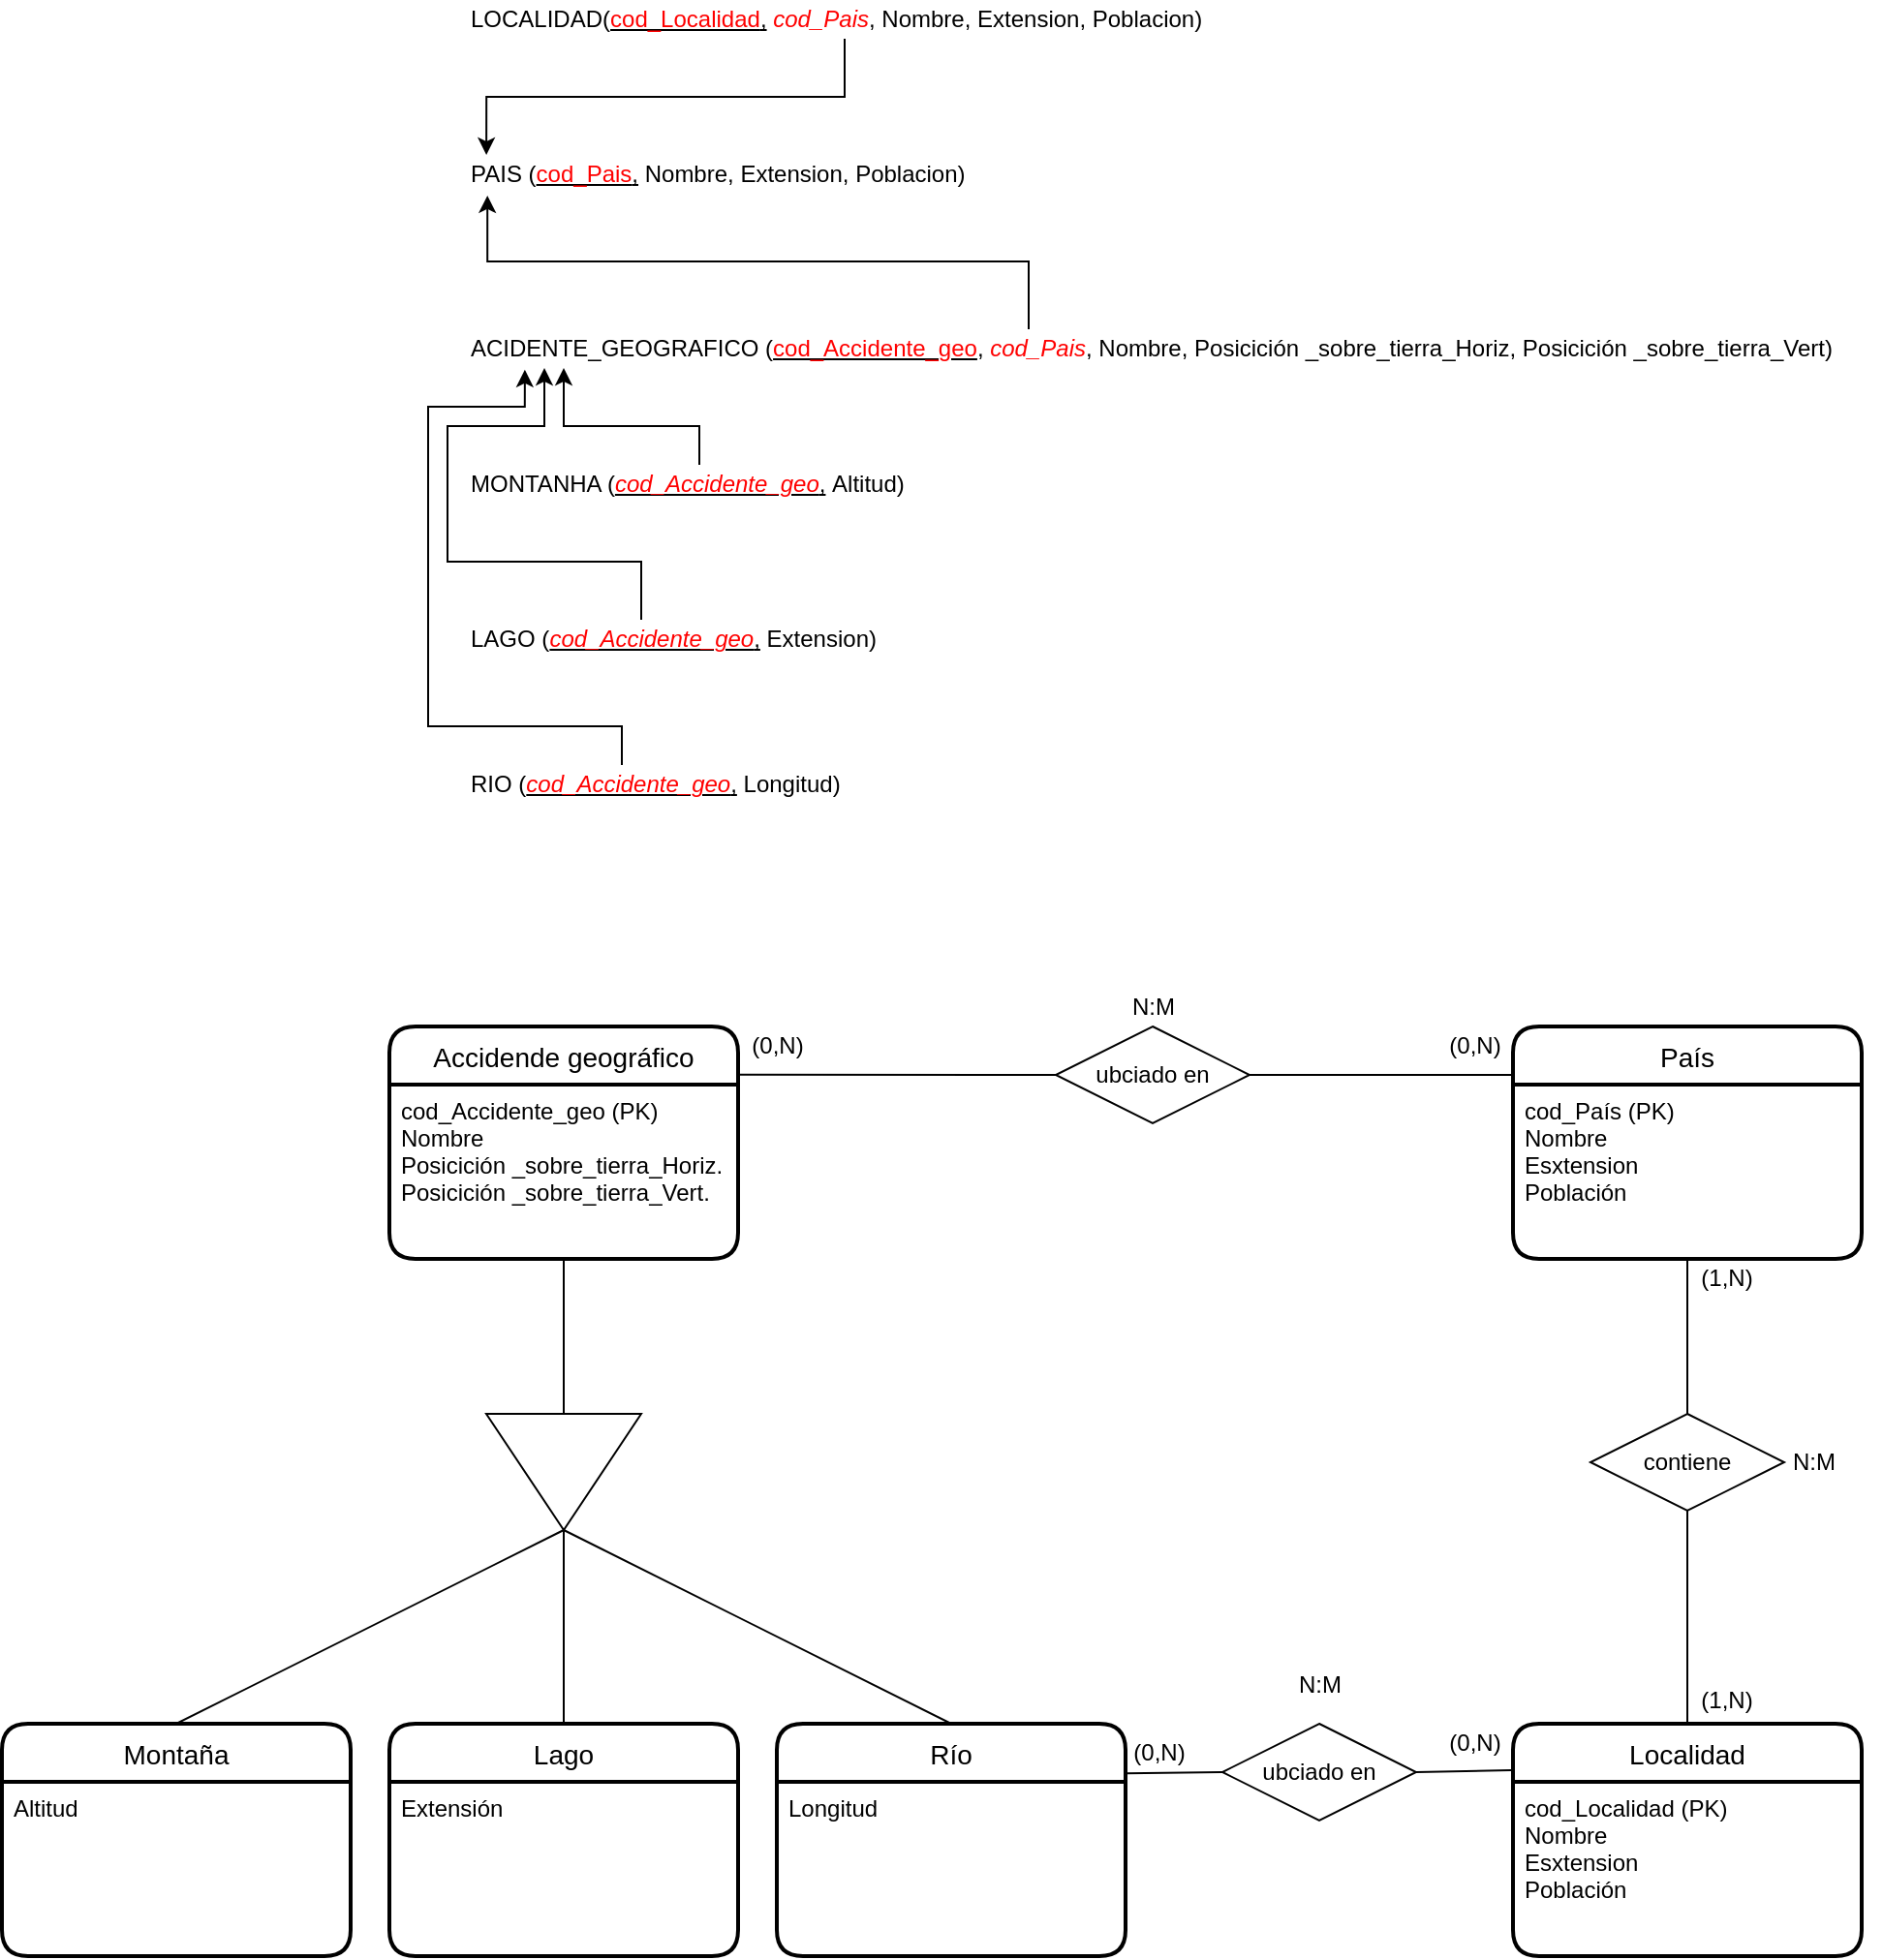 <mxfile version="14.5.1" type="device"><diagram id="p62gEFarTRqUmZHZk_WO" name="Página-1"><mxGraphModel dx="1598" dy="956" grid="1" gridSize="10" guides="1" tooltips="1" connect="1" arrows="1" fold="1" page="1" pageScale="1" pageWidth="827" pageHeight="1169" math="0" shadow="0"><root><mxCell id="0"/><mxCell id="1" parent="0"/><mxCell id="JZ5d0YYCOpqtNr8dqffD-17" style="edgeStyle=orthogonalEdgeStyle;rounded=0;orthogonalLoop=1;jettySize=auto;html=1;entryX=0.04;entryY=1.047;entryDx=0;entryDy=0;entryPerimeter=0;" parent="1" source="JZ5d0YYCOpqtNr8dqffD-1" target="JZ5d0YYCOpqtNr8dqffD-10" edge="1"><mxGeometry relative="1" as="geometry"><Array as="points"><mxPoint x="410" y="305"/><mxPoint x="131" y="305"/></Array></mxGeometry></mxCell><mxCell id="JZ5d0YYCOpqtNr8dqffD-1" value="ACIDENTE_GEOGRAFICO (&lt;u&gt;&lt;font color=&quot;#ff0000&quot;&gt;cod_Accidente_geo&lt;/font&gt;&lt;/u&gt;, &lt;i&gt;&lt;font color=&quot;#ff0000&quot;&gt;cod_Pais&lt;/font&gt;&lt;/i&gt;, Nombre, Posicición _sobre_tierra_Horiz, Posicición _sobre_tierra_Vert)" style="text;html=1;strokeColor=none;fillColor=none;align=left;verticalAlign=middle;whiteSpace=wrap;rounded=0;" parent="1" vertex="1"><mxGeometry x="120" y="340" width="730" height="20" as="geometry"/></mxCell><mxCell id="JZ5d0YYCOpqtNr8dqffD-7" style="edgeStyle=orthogonalEdgeStyle;rounded=0;orthogonalLoop=1;jettySize=auto;html=1;" parent="1" source="JZ5d0YYCOpqtNr8dqffD-2" target="JZ5d0YYCOpqtNr8dqffD-1" edge="1"><mxGeometry relative="1" as="geometry"><mxPoint x="330" y="370" as="targetPoint"/><Array as="points"><mxPoint x="240" y="390"/><mxPoint x="170" y="390"/></Array></mxGeometry></mxCell><mxCell id="JZ5d0YYCOpqtNr8dqffD-2" value="MONTANHA (&lt;u&gt;&lt;i&gt;&lt;font color=&quot;#ff0000&quot;&gt;cod_Accidente_geo&lt;/font&gt;&lt;/i&gt;,&lt;/u&gt;&amp;nbsp;Altitud)" style="text;html=1;strokeColor=none;fillColor=none;align=left;verticalAlign=middle;whiteSpace=wrap;rounded=0;" parent="1" vertex="1"><mxGeometry x="120" y="410" width="240" height="20" as="geometry"/></mxCell><mxCell id="JZ5d0YYCOpqtNr8dqffD-8" style="edgeStyle=orthogonalEdgeStyle;rounded=0;orthogonalLoop=1;jettySize=auto;html=1;" parent="1" source="JZ5d0YYCOpqtNr8dqffD-3" target="JZ5d0YYCOpqtNr8dqffD-1" edge="1"><mxGeometry relative="1" as="geometry"><mxPoint x="362.326" y="390" as="targetPoint"/><Array as="points"><mxPoint x="210" y="460"/><mxPoint x="110" y="460"/><mxPoint x="110" y="390"/><mxPoint x="160" y="390"/></Array></mxGeometry></mxCell><mxCell id="JZ5d0YYCOpqtNr8dqffD-3" value="LAGO (&lt;u&gt;&lt;i&gt;&lt;font color=&quot;#ff0000&quot;&gt;cod_Accidente_geo&lt;/font&gt;&lt;/i&gt;,&lt;/u&gt;&amp;nbsp;Extension)" style="text;html=1;strokeColor=none;fillColor=none;align=left;verticalAlign=middle;whiteSpace=wrap;rounded=0;" parent="1" vertex="1"><mxGeometry x="120" y="490" width="220" height="20" as="geometry"/></mxCell><mxCell id="JZ5d0YYCOpqtNr8dqffD-9" style="edgeStyle=orthogonalEdgeStyle;rounded=0;orthogonalLoop=1;jettySize=auto;html=1;entryX=0.041;entryY=1.045;entryDx=0;entryDy=0;entryPerimeter=0;" parent="1" source="JZ5d0YYCOpqtNr8dqffD-4" target="JZ5d0YYCOpqtNr8dqffD-1" edge="1"><mxGeometry relative="1" as="geometry"><mxPoint x="140" y="370" as="targetPoint"/><Array as="points"><mxPoint x="200" y="545"/><mxPoint x="100" y="545"/><mxPoint x="100" y="380"/><mxPoint x="150" y="380"/></Array></mxGeometry></mxCell><mxCell id="JZ5d0YYCOpqtNr8dqffD-4" value="RIO (&lt;u&gt;&lt;i&gt;&lt;font color=&quot;#ff0000&quot;&gt;cod_Accidente_geo&lt;/font&gt;&lt;/i&gt;,&lt;/u&gt;&amp;nbsp;Longitud)" style="text;html=1;strokeColor=none;fillColor=none;align=left;verticalAlign=middle;whiteSpace=wrap;rounded=0;" parent="1" vertex="1"><mxGeometry x="120" y="565" width="210" height="20" as="geometry"/></mxCell><mxCell id="JZ5d0YYCOpqtNr8dqffD-10" value="PAIS (&lt;span&gt;&lt;u&gt;&lt;font color=&quot;#ff0000&quot;&gt;cod_Pais&lt;/font&gt;&lt;/u&gt;&lt;/span&gt;&lt;u&gt;,&lt;/u&gt;&amp;nbsp;Nombre, Extension, Poblacion)" style="text;html=1;strokeColor=none;fillColor=none;align=left;verticalAlign=middle;whiteSpace=wrap;rounded=0;" parent="1" vertex="1"><mxGeometry x="120" y="250" width="265" height="20" as="geometry"/></mxCell><mxCell id="JZ5d0YYCOpqtNr8dqffD-16" style="edgeStyle=orthogonalEdgeStyle;rounded=0;orthogonalLoop=1;jettySize=auto;html=1;entryX=0.038;entryY=0;entryDx=0;entryDy=0;entryPerimeter=0;" parent="1" source="JZ5d0YYCOpqtNr8dqffD-12" target="JZ5d0YYCOpqtNr8dqffD-10" edge="1"><mxGeometry relative="1" as="geometry"/></mxCell><mxCell id="JZ5d0YYCOpqtNr8dqffD-12" value="LOCALIDAD(&lt;span&gt;&lt;u&gt;&lt;font color=&quot;#ff0000&quot;&gt;cod_Localidad&lt;/font&gt;&lt;/u&gt;&lt;/span&gt;&lt;u&gt;,&lt;/u&gt;&amp;nbsp;&lt;font color=&quot;#ff0000&quot;&gt;&lt;i&gt;cod_Pais&lt;/i&gt;&lt;/font&gt;, Nombre, Extension, Poblacion)" style="text;html=1;strokeColor=none;fillColor=none;align=left;verticalAlign=middle;whiteSpace=wrap;rounded=0;" parent="1" vertex="1"><mxGeometry x="120" y="170" width="390" height="20" as="geometry"/></mxCell><mxCell id="wjR9k0v-EbSKjWXBH2zf-1" value="Accidende geográfico" style="swimlane;childLayout=stackLayout;horizontal=1;startSize=30;horizontalStack=0;rounded=1;fontSize=14;fontStyle=0;strokeWidth=2;resizeParent=0;resizeLast=1;shadow=0;dashed=0;align=center;" parent="1" vertex="1"><mxGeometry x="80" y="700" width="180" height="120" as="geometry"/></mxCell><mxCell id="wjR9k0v-EbSKjWXBH2zf-2" value="cod_Accidente_geo (PK)&#10;Nombre&#10;Posicición _sobre_tierra_Horiz.&#10;Posicición _sobre_tierra_Vert.&#10;" style="align=left;strokeColor=none;fillColor=none;spacingLeft=4;fontSize=12;verticalAlign=top;resizable=0;rotatable=0;part=1;" parent="wjR9k0v-EbSKjWXBH2zf-1" vertex="1"><mxGeometry y="30" width="180" height="90" as="geometry"/></mxCell><mxCell id="wjR9k0v-EbSKjWXBH2zf-3" value="ubciado en" style="rhombus;whiteSpace=wrap;html=1;" parent="1" vertex="1"><mxGeometry x="424" y="700" width="100" height="50" as="geometry"/></mxCell><mxCell id="wjR9k0v-EbSKjWXBH2zf-4" value="" style="triangle;whiteSpace=wrap;html=1;rotation=90;" parent="1" vertex="1"><mxGeometry x="140" y="890" width="60" height="80" as="geometry"/></mxCell><mxCell id="wjR9k0v-EbSKjWXBH2zf-5" value="Río" style="swimlane;childLayout=stackLayout;horizontal=1;startSize=30;horizontalStack=0;rounded=1;fontSize=14;fontStyle=0;strokeWidth=2;resizeParent=0;resizeLast=1;shadow=0;dashed=0;align=center;" parent="1" vertex="1"><mxGeometry x="280" y="1060" width="180" height="120" as="geometry"/></mxCell><mxCell id="wjR9k0v-EbSKjWXBH2zf-6" value="Longitud" style="align=left;strokeColor=none;fillColor=none;spacingLeft=4;fontSize=12;verticalAlign=top;resizable=0;rotatable=0;part=1;" parent="wjR9k0v-EbSKjWXBH2zf-5" vertex="1"><mxGeometry y="30" width="180" height="90" as="geometry"/></mxCell><mxCell id="wjR9k0v-EbSKjWXBH2zf-7" value="Lago" style="swimlane;childLayout=stackLayout;horizontal=1;startSize=30;horizontalStack=0;rounded=1;fontSize=14;fontStyle=0;strokeWidth=2;resizeParent=0;resizeLast=1;shadow=0;dashed=0;align=center;" parent="1" vertex="1"><mxGeometry x="80" y="1060" width="180" height="120" as="geometry"/></mxCell><mxCell id="wjR9k0v-EbSKjWXBH2zf-8" value="Extensión" style="align=left;strokeColor=none;fillColor=none;spacingLeft=4;fontSize=12;verticalAlign=top;resizable=0;rotatable=0;part=1;" parent="wjR9k0v-EbSKjWXBH2zf-7" vertex="1"><mxGeometry y="30" width="180" height="90" as="geometry"/></mxCell><mxCell id="wjR9k0v-EbSKjWXBH2zf-9" value="Montaña" style="swimlane;childLayout=stackLayout;horizontal=1;startSize=30;horizontalStack=0;rounded=1;fontSize=14;fontStyle=0;strokeWidth=2;resizeParent=0;resizeLast=1;shadow=0;dashed=0;align=center;" parent="1" vertex="1"><mxGeometry x="-120" y="1060" width="180" height="120" as="geometry"/></mxCell><mxCell id="wjR9k0v-EbSKjWXBH2zf-10" value="Altitud" style="align=left;strokeColor=none;fillColor=none;spacingLeft=4;fontSize=12;verticalAlign=top;resizable=0;rotatable=0;part=1;" parent="wjR9k0v-EbSKjWXBH2zf-9" vertex="1"><mxGeometry y="30" width="180" height="90" as="geometry"/></mxCell><mxCell id="wjR9k0v-EbSKjWXBH2zf-11" value="País" style="swimlane;childLayout=stackLayout;horizontal=1;startSize=30;horizontalStack=0;rounded=1;fontSize=14;fontStyle=0;strokeWidth=2;resizeParent=0;resizeLast=1;shadow=0;dashed=0;align=center;" parent="1" vertex="1"><mxGeometry x="660" y="700" width="180" height="120" as="geometry"/></mxCell><mxCell id="wjR9k0v-EbSKjWXBH2zf-12" value="cod_País (PK)&#10;Nombre&#10;Esxtension&#10;Población" style="align=left;strokeColor=none;fillColor=none;spacingLeft=4;fontSize=12;verticalAlign=top;resizable=0;rotatable=0;part=1;" parent="wjR9k0v-EbSKjWXBH2zf-11" vertex="1"><mxGeometry y="30" width="180" height="90" as="geometry"/></mxCell><mxCell id="wjR9k0v-EbSKjWXBH2zf-13" value="Localidad" style="swimlane;childLayout=stackLayout;horizontal=1;startSize=30;horizontalStack=0;rounded=1;fontSize=14;fontStyle=0;strokeWidth=2;resizeParent=0;resizeLast=1;shadow=0;dashed=0;align=center;" parent="1" vertex="1"><mxGeometry x="660" y="1060" width="180" height="120" as="geometry"/></mxCell><mxCell id="wjR9k0v-EbSKjWXBH2zf-14" value="cod_Localidad (PK)&#10;Nombre&#10;Esxtension&#10;Población" style="align=left;strokeColor=none;fillColor=none;spacingLeft=4;fontSize=12;verticalAlign=top;resizable=0;rotatable=0;part=1;" parent="wjR9k0v-EbSKjWXBH2zf-13" vertex="1"><mxGeometry y="30" width="180" height="90" as="geometry"/></mxCell><mxCell id="wjR9k0v-EbSKjWXBH2zf-15" value="contiene" style="rhombus;whiteSpace=wrap;html=1;" parent="1" vertex="1"><mxGeometry x="700" y="900" width="100" height="50" as="geometry"/></mxCell><mxCell id="wjR9k0v-EbSKjWXBH2zf-16" value="ubciado en" style="rhombus;whiteSpace=wrap;html=1;" parent="1" vertex="1"><mxGeometry x="510" y="1060" width="100" height="50" as="geometry"/></mxCell><mxCell id="wjR9k0v-EbSKjWXBH2zf-17" value="" style="endArrow=none;html=1;entryX=0.5;entryY=1;entryDx=0;entryDy=0;exitX=0;exitY=0.5;exitDx=0;exitDy=0;" parent="1" source="wjR9k0v-EbSKjWXBH2zf-4" target="wjR9k0v-EbSKjWXBH2zf-2" edge="1"><mxGeometry width="50" height="50" relative="1" as="geometry"><mxPoint x="220" y="900" as="sourcePoint"/><mxPoint x="270" y="850" as="targetPoint"/></mxGeometry></mxCell><mxCell id="wjR9k0v-EbSKjWXBH2zf-18" value="" style="endArrow=none;html=1;entryX=0.5;entryY=0;entryDx=0;entryDy=0;exitX=1;exitY=0.5;exitDx=0;exitDy=0;" parent="1" source="wjR9k0v-EbSKjWXBH2zf-4" target="wjR9k0v-EbSKjWXBH2zf-7" edge="1"><mxGeometry width="50" height="50" relative="1" as="geometry"><mxPoint x="180" y="910" as="sourcePoint"/><mxPoint x="180" y="830" as="targetPoint"/></mxGeometry></mxCell><mxCell id="wjR9k0v-EbSKjWXBH2zf-19" value="" style="endArrow=none;html=1;entryX=0.5;entryY=0;entryDx=0;entryDy=0;exitX=1;exitY=0.5;exitDx=0;exitDy=0;" parent="1" source="wjR9k0v-EbSKjWXBH2zf-4" target="wjR9k0v-EbSKjWXBH2zf-5" edge="1"><mxGeometry width="50" height="50" relative="1" as="geometry"><mxPoint x="180.96" y="977.02" as="sourcePoint"/><mxPoint x="180" y="1070" as="targetPoint"/></mxGeometry></mxCell><mxCell id="wjR9k0v-EbSKjWXBH2zf-20" value="" style="endArrow=none;html=1;entryX=0.5;entryY=0;entryDx=0;entryDy=0;exitX=1;exitY=0.5;exitDx=0;exitDy=0;" parent="1" source="wjR9k0v-EbSKjWXBH2zf-4" target="wjR9k0v-EbSKjWXBH2zf-9" edge="1"><mxGeometry width="50" height="50" relative="1" as="geometry"><mxPoint x="193.953" y="949.07" as="sourcePoint"/><mxPoint x="380" y="1070" as="targetPoint"/></mxGeometry></mxCell><mxCell id="wjR9k0v-EbSKjWXBH2zf-21" value="" style="endArrow=none;html=1;exitX=0;exitY=0.5;exitDx=0;exitDy=0;entryX=1.003;entryY=0.207;entryDx=0;entryDy=0;entryPerimeter=0;" parent="1" source="wjR9k0v-EbSKjWXBH2zf-3" target="wjR9k0v-EbSKjWXBH2zf-1" edge="1"><mxGeometry width="50" height="50" relative="1" as="geometry"><mxPoint x="180" y="970" as="sourcePoint"/><mxPoint x="280" y="725" as="targetPoint"/></mxGeometry></mxCell><mxCell id="wjR9k0v-EbSKjWXBH2zf-22" value="" style="endArrow=none;html=1;exitX=1;exitY=0.5;exitDx=0;exitDy=0;entryX=0.001;entryY=0.208;entryDx=0;entryDy=0;entryPerimeter=0;" parent="1" source="wjR9k0v-EbSKjWXBH2zf-3" target="wjR9k0v-EbSKjWXBH2zf-11" edge="1"><mxGeometry width="50" height="50" relative="1" as="geometry"><mxPoint x="434" y="735" as="sourcePoint"/><mxPoint x="270.54" y="734.84" as="targetPoint"/></mxGeometry></mxCell><mxCell id="wjR9k0v-EbSKjWXBH2zf-23" value="" style="endArrow=none;html=1;exitX=0.5;exitY=0;exitDx=0;exitDy=0;entryX=0.5;entryY=1;entryDx=0;entryDy=0;" parent="1" source="wjR9k0v-EbSKjWXBH2zf-15" target="wjR9k0v-EbSKjWXBH2zf-12" edge="1"><mxGeometry width="50" height="50" relative="1" as="geometry"><mxPoint x="534" y="735" as="sourcePoint"/><mxPoint x="671.26" y="732.68" as="targetPoint"/></mxGeometry></mxCell><mxCell id="wjR9k0v-EbSKjWXBH2zf-24" value="" style="endArrow=none;html=1;exitX=0.5;exitY=1;exitDx=0;exitDy=0;entryX=0.5;entryY=0;entryDx=0;entryDy=0;" parent="1" source="wjR9k0v-EbSKjWXBH2zf-15" target="wjR9k0v-EbSKjWXBH2zf-13" edge="1"><mxGeometry width="50" height="50" relative="1" as="geometry"><mxPoint x="760" y="910" as="sourcePoint"/><mxPoint x="760" y="830" as="targetPoint"/></mxGeometry></mxCell><mxCell id="wjR9k0v-EbSKjWXBH2zf-25" value="" style="endArrow=none;html=1;exitX=1;exitY=0.5;exitDx=0;exitDy=0;entryX=-0.004;entryY=0.2;entryDx=0;entryDy=0;entryPerimeter=0;" parent="1" source="wjR9k0v-EbSKjWXBH2zf-16" target="wjR9k0v-EbSKjWXBH2zf-13" edge="1"><mxGeometry width="50" height="50" relative="1" as="geometry"><mxPoint x="760" y="960" as="sourcePoint"/><mxPoint x="760" y="1070" as="targetPoint"/></mxGeometry></mxCell><mxCell id="wjR9k0v-EbSKjWXBH2zf-26" value="" style="endArrow=none;html=1;exitX=0;exitY=0.5;exitDx=0;exitDy=0;entryX=1.002;entryY=0.214;entryDx=0;entryDy=0;entryPerimeter=0;" parent="1" source="wjR9k0v-EbSKjWXBH2zf-16" target="wjR9k0v-EbSKjWXBH2zf-5" edge="1"><mxGeometry width="50" height="50" relative="1" as="geometry"><mxPoint x="620" y="1095" as="sourcePoint"/><mxPoint x="669.28" y="1094" as="targetPoint"/></mxGeometry></mxCell><mxCell id="wjR9k0v-EbSKjWXBH2zf-27" value="N:M" style="text;html=1;align=center;verticalAlign=middle;resizable=0;points=[];autosize=1;" parent="1" vertex="1"><mxGeometry x="454" y="680" width="40" height="20" as="geometry"/></mxCell><mxCell id="wjR9k0v-EbSKjWXBH2zf-28" value="(0,N)" style="text;html=1;align=center;verticalAlign=middle;resizable=0;points=[];autosize=1;" parent="1" vertex="1"><mxGeometry x="260" y="700" width="40" height="20" as="geometry"/></mxCell><mxCell id="wjR9k0v-EbSKjWXBH2zf-29" value="(0,N)" style="text;html=1;align=center;verticalAlign=middle;resizable=0;points=[];autosize=1;" parent="1" vertex="1"><mxGeometry x="620" y="700" width="40" height="20" as="geometry"/></mxCell><mxCell id="wjR9k0v-EbSKjWXBH2zf-30" value="N:M" style="text;html=1;align=center;verticalAlign=middle;resizable=0;points=[];autosize=1;" parent="1" vertex="1"><mxGeometry x="795" y="915" width="40" height="20" as="geometry"/></mxCell><mxCell id="wjR9k0v-EbSKjWXBH2zf-31" value="(1,N)" style="text;html=1;align=center;verticalAlign=middle;resizable=0;points=[];autosize=1;" parent="1" vertex="1"><mxGeometry x="750" y="820" width="40" height="20" as="geometry"/></mxCell><mxCell id="wjR9k0v-EbSKjWXBH2zf-32" value="(1,N)" style="text;html=1;align=center;verticalAlign=middle;resizable=0;points=[];autosize=1;" parent="1" vertex="1"><mxGeometry x="750" y="1038" width="40" height="20" as="geometry"/></mxCell><mxCell id="wjR9k0v-EbSKjWXBH2zf-33" value="N:M" style="text;html=1;align=center;verticalAlign=middle;resizable=0;points=[];autosize=1;" parent="1" vertex="1"><mxGeometry x="540" y="1030" width="40" height="20" as="geometry"/></mxCell><mxCell id="wjR9k0v-EbSKjWXBH2zf-34" value="(0,N)" style="text;html=1;align=center;verticalAlign=middle;resizable=0;points=[];autosize=1;" parent="1" vertex="1"><mxGeometry x="457" y="1065" width="40" height="20" as="geometry"/></mxCell><mxCell id="wjR9k0v-EbSKjWXBH2zf-35" value="(0,N)" style="text;html=1;align=center;verticalAlign=middle;resizable=0;points=[];autosize=1;" parent="1" vertex="1"><mxGeometry x="620" y="1060" width="40" height="20" as="geometry"/></mxCell></root></mxGraphModel></diagram></mxfile>